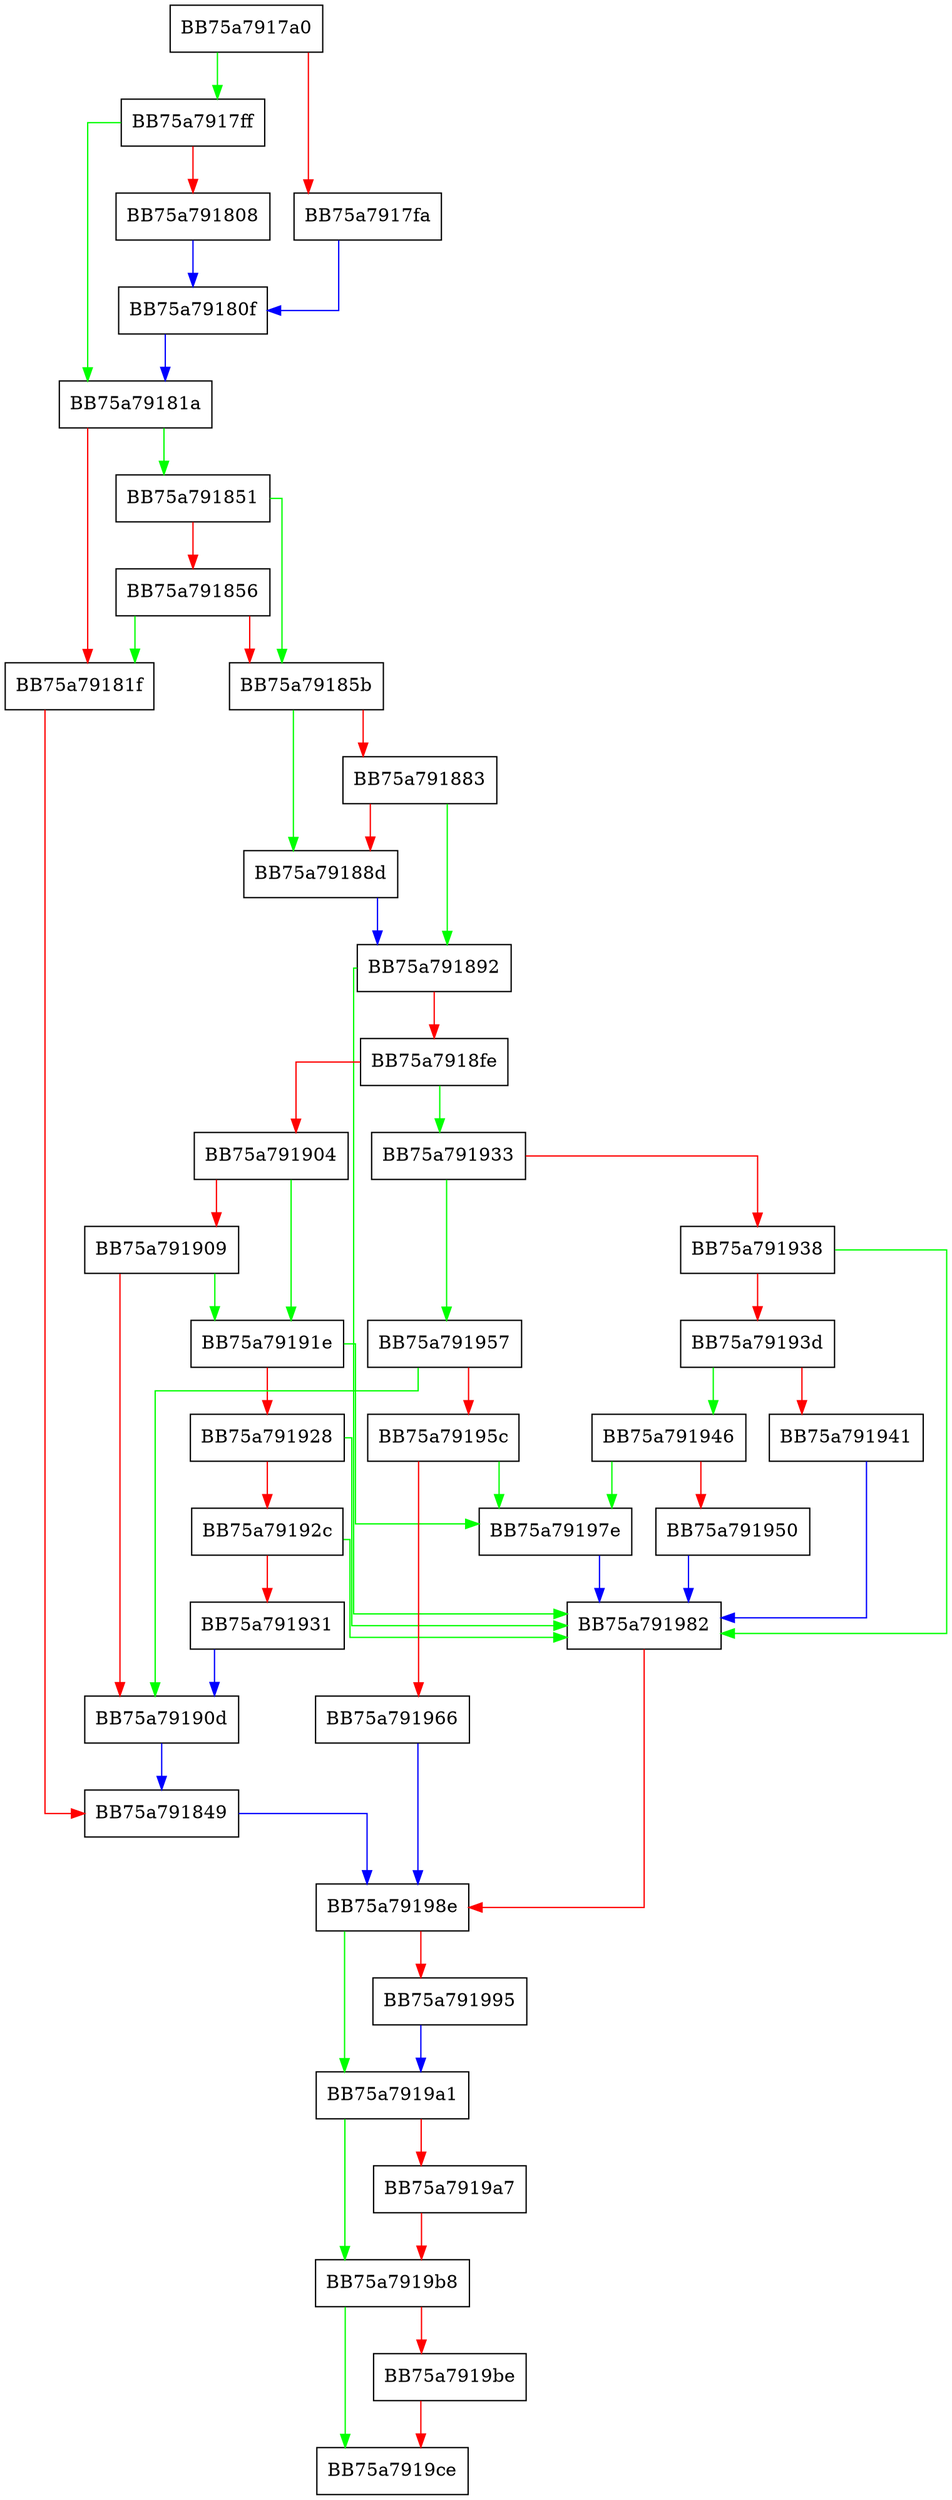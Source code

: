 digraph __stdio_common_vsprintf {
  node [shape="box"];
  graph [splines=ortho];
  BB75a7917a0 -> BB75a7917ff [color="green"];
  BB75a7917a0 -> BB75a7917fa [color="red"];
  BB75a7917fa -> BB75a79180f [color="blue"];
  BB75a7917ff -> BB75a79181a [color="green"];
  BB75a7917ff -> BB75a791808 [color="red"];
  BB75a791808 -> BB75a79180f [color="blue"];
  BB75a79180f -> BB75a79181a [color="blue"];
  BB75a79181a -> BB75a791851 [color="green"];
  BB75a79181a -> BB75a79181f [color="red"];
  BB75a79181f -> BB75a791849 [color="red"];
  BB75a791849 -> BB75a79198e [color="blue"];
  BB75a791851 -> BB75a79185b [color="green"];
  BB75a791851 -> BB75a791856 [color="red"];
  BB75a791856 -> BB75a79181f [color="green"];
  BB75a791856 -> BB75a79185b [color="red"];
  BB75a79185b -> BB75a79188d [color="green"];
  BB75a79185b -> BB75a791883 [color="red"];
  BB75a791883 -> BB75a791892 [color="green"];
  BB75a791883 -> BB75a79188d [color="red"];
  BB75a79188d -> BB75a791892 [color="blue"];
  BB75a791892 -> BB75a791982 [color="green"];
  BB75a791892 -> BB75a7918fe [color="red"];
  BB75a7918fe -> BB75a791933 [color="green"];
  BB75a7918fe -> BB75a791904 [color="red"];
  BB75a791904 -> BB75a79191e [color="green"];
  BB75a791904 -> BB75a791909 [color="red"];
  BB75a791909 -> BB75a79191e [color="green"];
  BB75a791909 -> BB75a79190d [color="red"];
  BB75a79190d -> BB75a791849 [color="blue"];
  BB75a79191e -> BB75a79197e [color="green"];
  BB75a79191e -> BB75a791928 [color="red"];
  BB75a791928 -> BB75a791982 [color="green"];
  BB75a791928 -> BB75a79192c [color="red"];
  BB75a79192c -> BB75a791982 [color="green"];
  BB75a79192c -> BB75a791931 [color="red"];
  BB75a791931 -> BB75a79190d [color="blue"];
  BB75a791933 -> BB75a791957 [color="green"];
  BB75a791933 -> BB75a791938 [color="red"];
  BB75a791938 -> BB75a791982 [color="green"];
  BB75a791938 -> BB75a79193d [color="red"];
  BB75a79193d -> BB75a791946 [color="green"];
  BB75a79193d -> BB75a791941 [color="red"];
  BB75a791941 -> BB75a791982 [color="blue"];
  BB75a791946 -> BB75a79197e [color="green"];
  BB75a791946 -> BB75a791950 [color="red"];
  BB75a791950 -> BB75a791982 [color="blue"];
  BB75a791957 -> BB75a79190d [color="green"];
  BB75a791957 -> BB75a79195c [color="red"];
  BB75a79195c -> BB75a79197e [color="green"];
  BB75a79195c -> BB75a791966 [color="red"];
  BB75a791966 -> BB75a79198e [color="blue"];
  BB75a79197e -> BB75a791982 [color="blue"];
  BB75a791982 -> BB75a79198e [color="red"];
  BB75a79198e -> BB75a7919a1 [color="green"];
  BB75a79198e -> BB75a791995 [color="red"];
  BB75a791995 -> BB75a7919a1 [color="blue"];
  BB75a7919a1 -> BB75a7919b8 [color="green"];
  BB75a7919a1 -> BB75a7919a7 [color="red"];
  BB75a7919a7 -> BB75a7919b8 [color="red"];
  BB75a7919b8 -> BB75a7919ce [color="green"];
  BB75a7919b8 -> BB75a7919be [color="red"];
  BB75a7919be -> BB75a7919ce [color="red"];
}